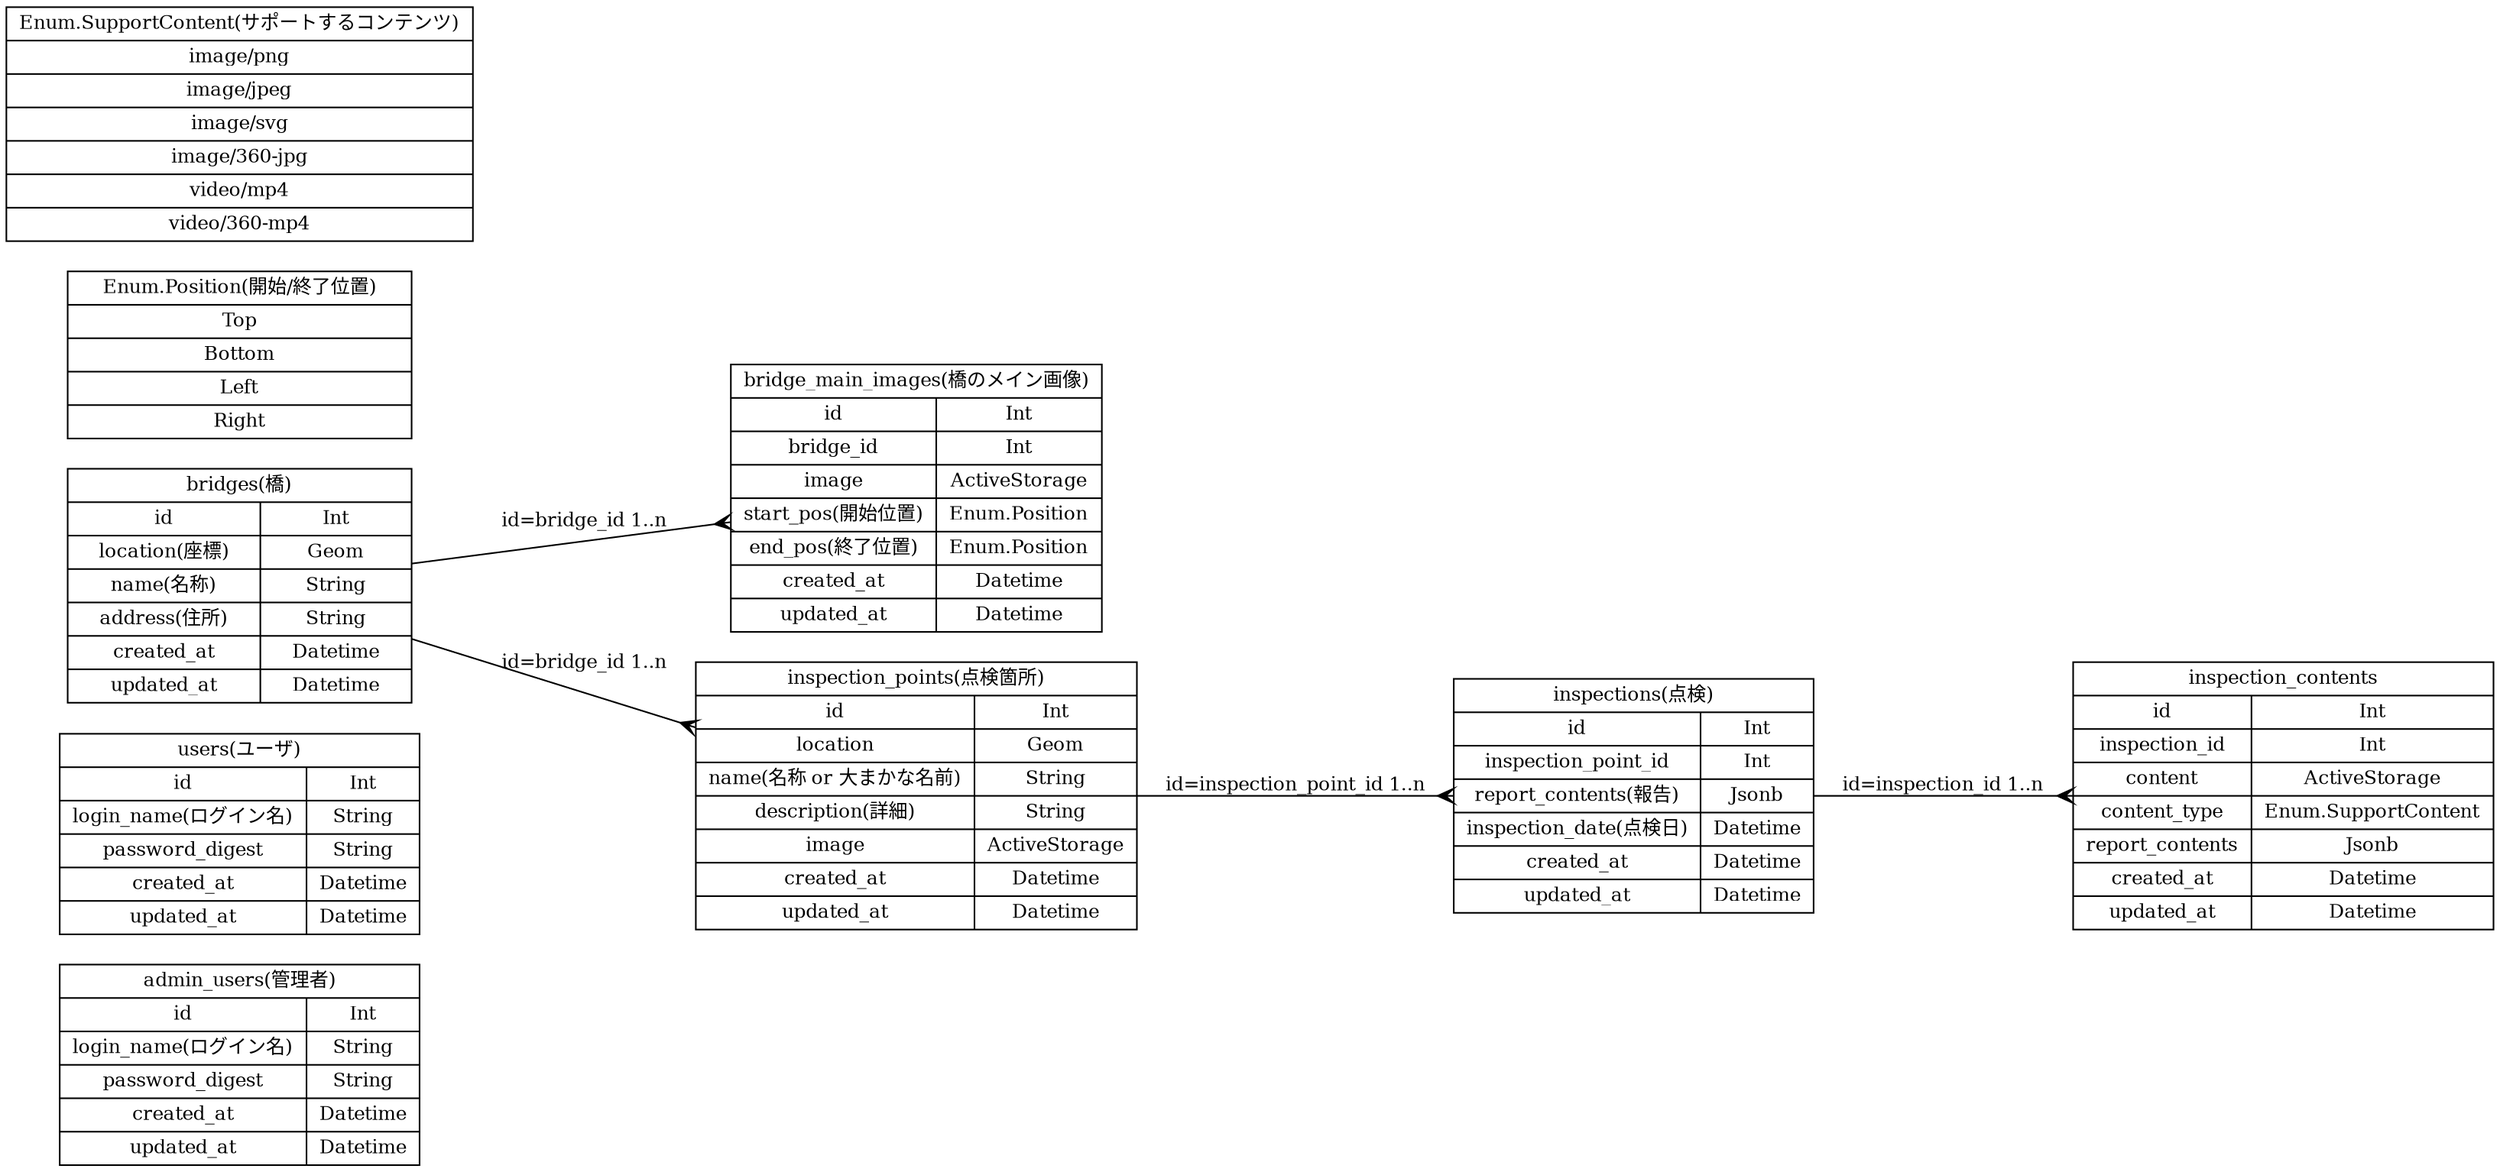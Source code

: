 digraph models {
  // general settings
  graph [rankdir=LR]; // draw graph from left to right
  node [shape=record, fontsize=12, width=3.0]; // fixed font size
  edge [arrowhead=crow, fontsize=12]; // ER diagram

  // nodes
  admin_users [label="admin_users(管理者)|{{id|login_name(ログイン名)|password_digest|created_at|updated_at}|{Int|String|String|Datetime|Datetime}}"];

  users [label="users(ユーザ)|{{id|login_name(ログイン名)|password_digest|created_at|updated_at}|{Int|String|String|Datetime|Datetime}}"];

  bridges [label="bridges(橋)|{{id|location(座標)|name(名称)|address(住所)|created_at|updated_at}|{Int|Geom|String|String|Datetime|Datetime}}"];

  bridge_main_images [label="bridge_main_images(橋のメイン画像)|{{id|bridge_id|image|start_pos(開始位置)|end_pos(終了位置)|created_at|updated_at}|{Int|Int|ActiveStorage|Enum.Position|Enum.Position|Datetime|Datetime}}"];

  inspection_points [label="inspection_points(点検箇所)|{{id|location|name(名称 or 大まかな名前)|description(詳細)|image|created_at|updated_at}|{Int|Geom|String|String|ActiveStorage|Datetime|Datetime}}"]

  inspections [label="inspections(点検)|{{id|inspection_point_id|report_contents(報告)|inspection_date(点検日)|created_at|updated_at}|{Int|Int|Jsonb|Datetime|Datetime|Datetime}}"];

  inspection_contents [label="inspection_contents|{{id|inspection_id|content|content_type|report_contents|created_at|updated_at}|{Int|Int|ActiveStorage|Enum.SupportContent|Jsonb|Datetime|Datetime}}"];

  // enum
  enum_position [label="Enum.Position(開始/終了位置)|{{Top|Bottom|Left|Right}}"];
  enum_support_contents [label="Enum.SupportContent(サポートするコンテンツ)|{{image/png|image/jpeg|image/svg|image/360-jpg|video/mp4|video/360-mp4}}"];

  // edges
  bridges -> bridge_main_images [label="id=bridge_id 1..n"];
  bridges -> inspection_points [label="id=bridge_id 1..n"];
  inspection_points -> inspections [label="id=inspection_point_id 1..n"];
  inspections -> inspection_contents [label="id=inspection_id 1..n"];
}
